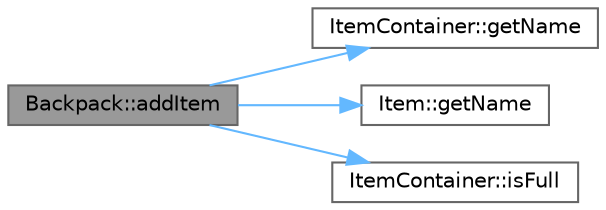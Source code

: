 digraph "Backpack::addItem"
{
 // LATEX_PDF_SIZE
  bgcolor="transparent";
  edge [fontname=Helvetica,fontsize=10,labelfontname=Helvetica,labelfontsize=10];
  node [fontname=Helvetica,fontsize=10,shape=box,height=0.2,width=0.4];
  rankdir="LR";
  Node1 [id="Node000001",label="Backpack::addItem",height=0.2,width=0.4,color="gray40", fillcolor="grey60", style="filled", fontcolor="black",tooltip="Method to add an Item object to the current Backpack object."];
  Node1 -> Node2 [id="edge1_Node000001_Node000002",color="steelblue1",style="solid",tooltip=" "];
  Node2 [id="Node000002",label="ItemContainer::getName",height=0.2,width=0.4,color="grey40", fillcolor="white", style="filled",URL="$class_item_container.html#ae799330f7e9a4608d928e0f0d221d126",tooltip="Get the Name attribute of the object."];
  Node1 -> Node3 [id="edge2_Node000001_Node000003",color="steelblue1",style="solid",tooltip=" "];
  Node3 [id="Node000003",label="Item::getName",height=0.2,width=0.4,color="grey40", fillcolor="white", style="filled",URL="$class_item.html#a8d2b9d404f8e692f456af88a1eb1ce44",tooltip="Get the Name atrribute of the Item object."];
  Node1 -> Node4 [id="edge3_Node000001_Node000004",color="steelblue1",style="solid",tooltip=" "];
  Node4 [id="Node000004",label="ItemContainer::isFull",height=0.2,width=0.4,color="grey40", fillcolor="white", style="filled",URL="$class_item_container.html#a38b9ae46b15636f5c6f9dd698afcb127",tooltip="Method to check if the current ItemContainer object is full."];
}
